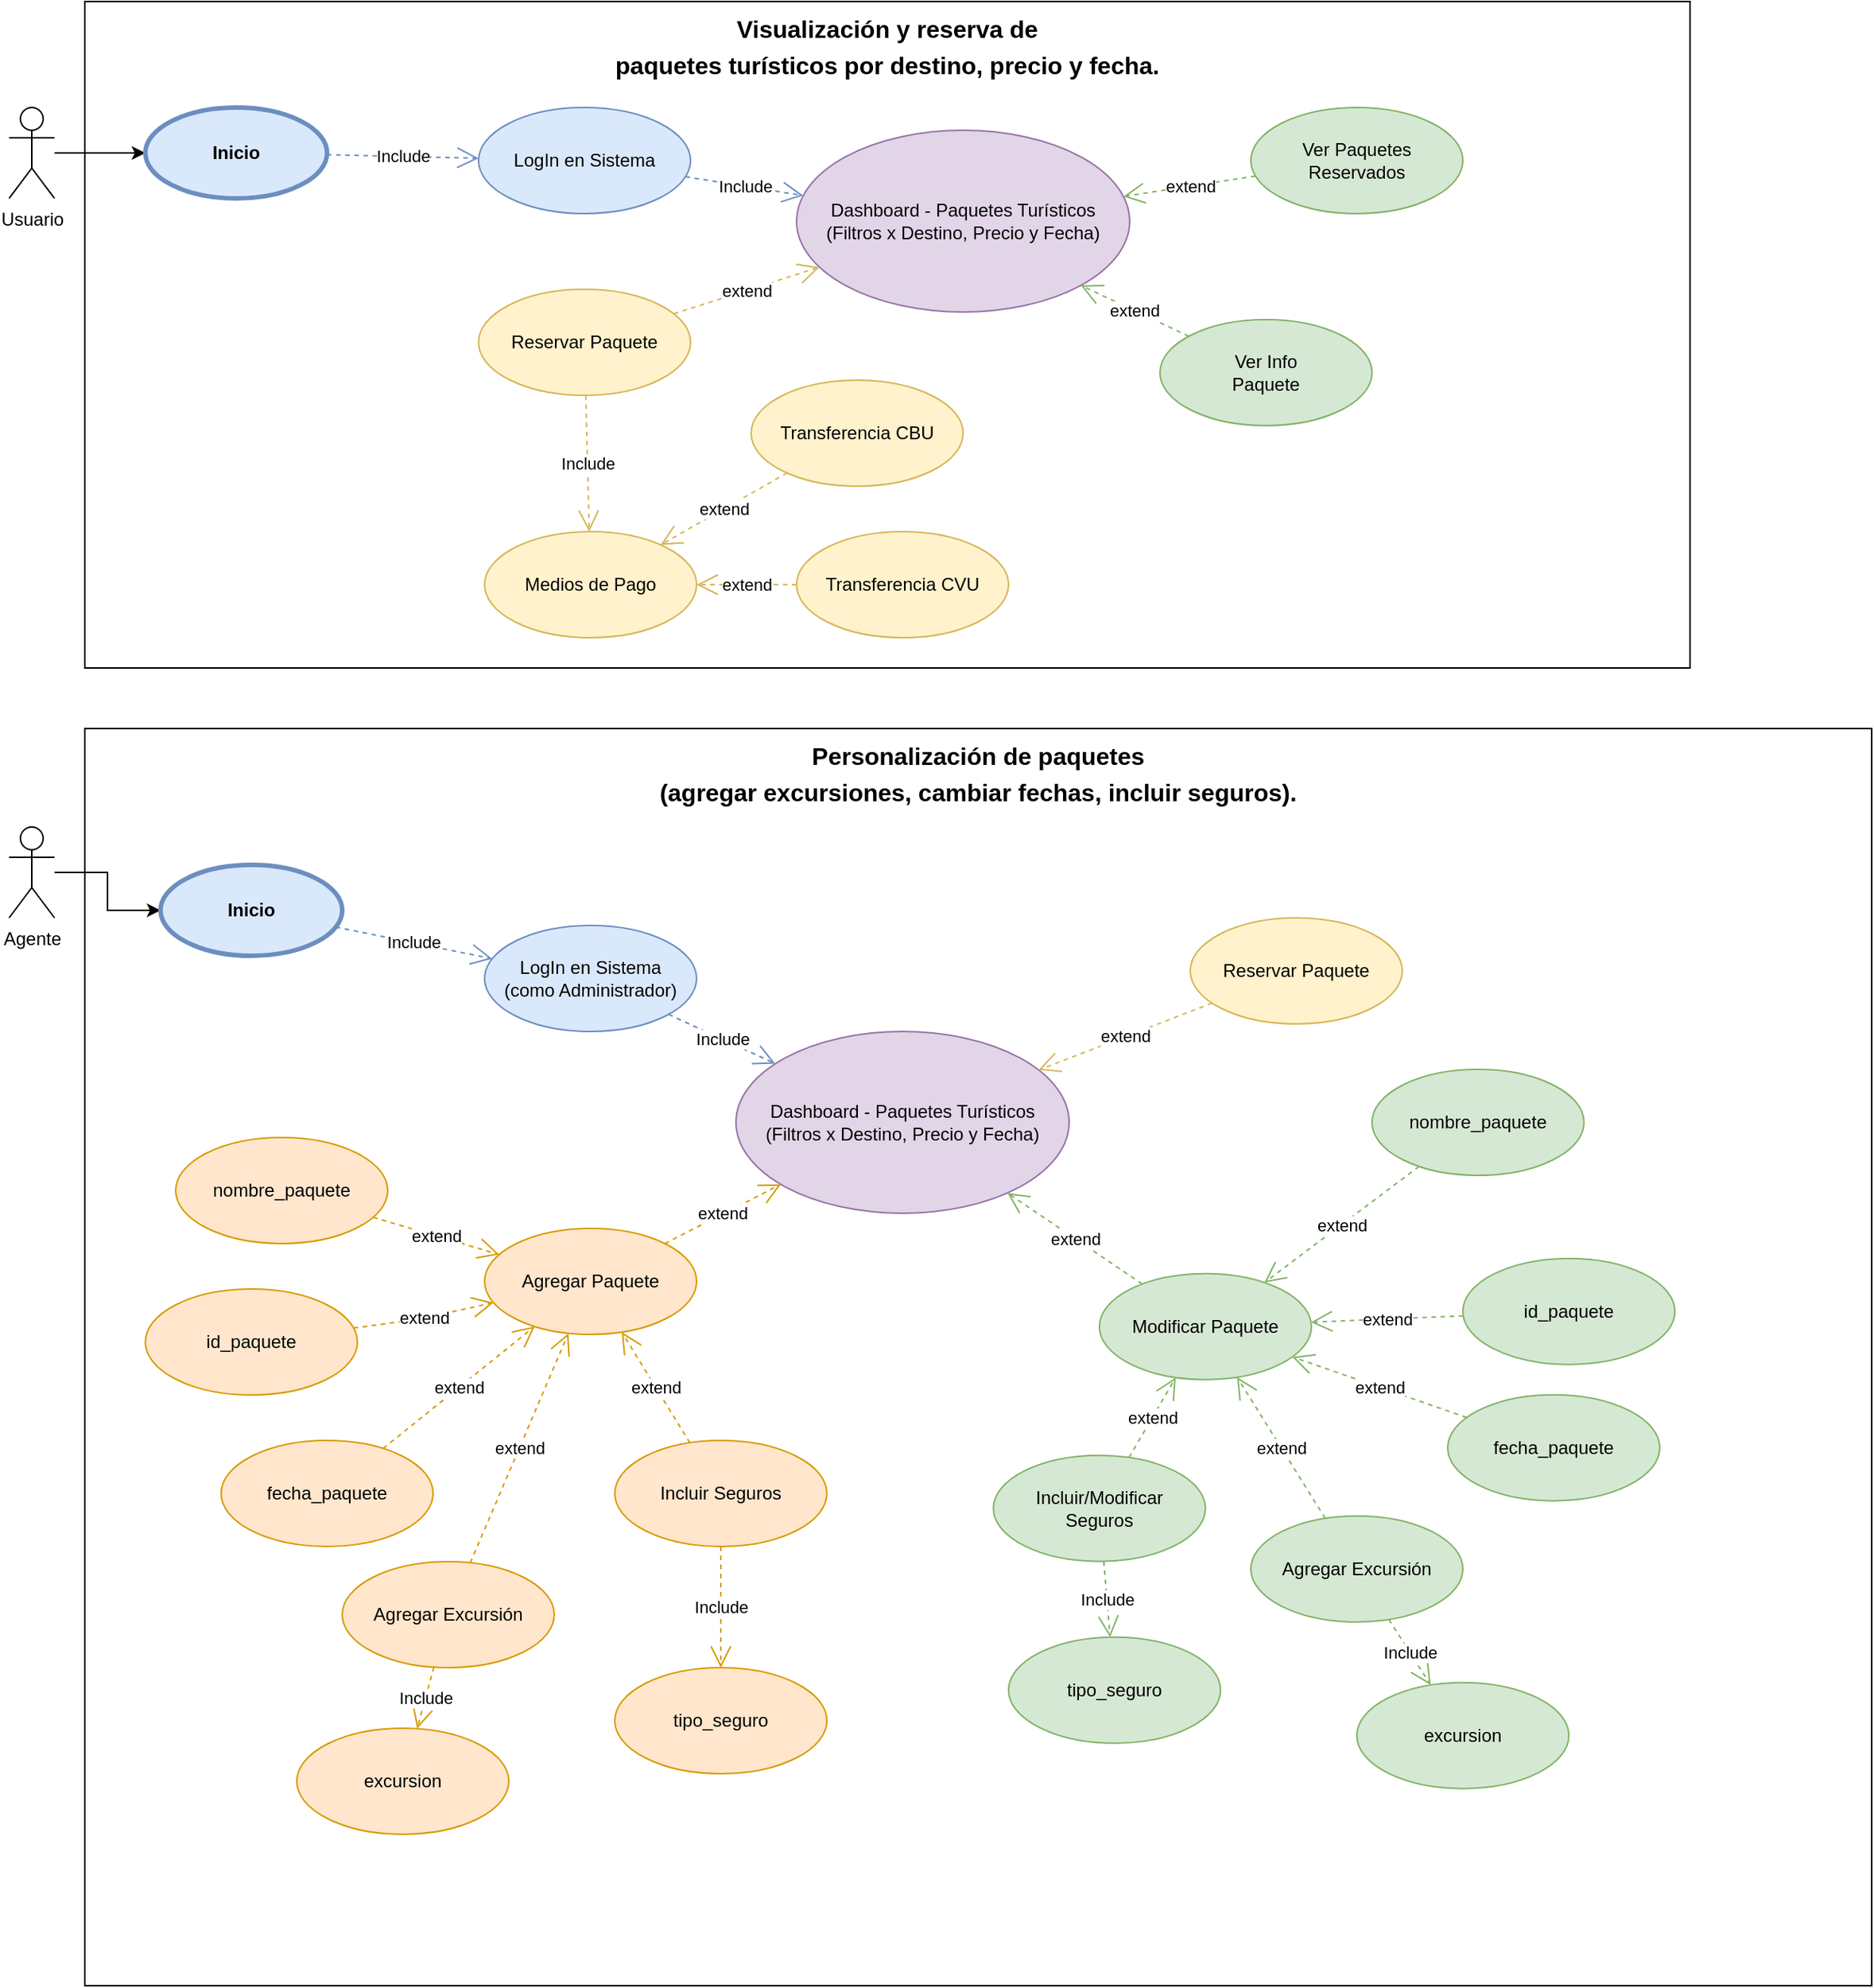 <mxfile version="26.2.2" pages="2">
  <diagram name="Diagrama de Caso de Uso" id="R6Qnt4fohAJFFu6RjN20">
    <mxGraphModel dx="1491" dy="906" grid="1" gridSize="10" guides="1" tooltips="1" connect="1" arrows="1" fold="1" page="1" pageScale="1" pageWidth="827" pageHeight="1169" math="0" shadow="0">
      <root>
        <mxCell id="0" />
        <mxCell id="1" parent="0" />
        <mxCell id="7FPjVnfMmGD02r4vXd-u-1" value="&lt;span style=&quot;font-size:12.0pt;mso-bidi-font-size:&lt;br/&gt;11.0pt;line-height:150%;font-family:&amp;quot;Arial&amp;quot;,sans-serif;mso-fareast-font-family:&lt;br/&gt;&amp;quot;MS Mincho&amp;quot;;mso-fareast-theme-font:minor-fareast;mso-ansi-language:EN-US;&lt;br/&gt;mso-fareast-language:EN-US;mso-bidi-language:AR-SA&quot; lang=&quot;EN-US&quot;&gt;Visualización y reserva de&lt;br&gt;paquetes turísticos por destino, precio y fecha.&lt;/span&gt;" style="shape=rect;html=1;verticalAlign=top;fontStyle=1;whiteSpace=wrap;align=center;movable=0;resizable=0;rotatable=0;deletable=0;editable=0;locked=1;connectable=0;" parent="1" vertex="1">
          <mxGeometry x="80" y="40" width="1060" height="440" as="geometry" />
        </mxCell>
        <mxCell id="7FPjVnfMmGD02r4vXd-u-6" style="edgeStyle=orthogonalEdgeStyle;rounded=0;orthogonalLoop=1;jettySize=auto;html=1;" parent="1" source="7FPjVnfMmGD02r4vXd-u-2" target="7FPjVnfMmGD02r4vXd-u-3" edge="1">
          <mxGeometry relative="1" as="geometry" />
        </mxCell>
        <mxCell id="7FPjVnfMmGD02r4vXd-u-2" value="Usuario" style="shape=umlActor;html=1;verticalLabelPosition=bottom;verticalAlign=top;align=center;" parent="1" vertex="1">
          <mxGeometry x="30" y="110" width="30" height="60" as="geometry" />
        </mxCell>
        <mxCell id="7FPjVnfMmGD02r4vXd-u-3" value="Inicio" style="shape=ellipse;html=1;strokeWidth=3;fontStyle=1;whiteSpace=wrap;align=center;perimeter=ellipsePerimeter;fillColor=#dae8fc;strokeColor=#6c8ebf;" parent="1" vertex="1">
          <mxGeometry x="120" y="110" width="120" height="60" as="geometry" />
        </mxCell>
        <mxCell id="7FPjVnfMmGD02r4vXd-u-5" value="Include" style="endArrow=open;endSize=12;dashed=1;html=1;rounded=0;fillColor=#dae8fc;strokeColor=#6c8ebf;" parent="1" source="7FPjVnfMmGD02r4vXd-u-3" target="7FPjVnfMmGD02r4vXd-u-7" edge="1">
          <mxGeometry width="160" relative="1" as="geometry">
            <mxPoint x="430" y="230" as="sourcePoint" />
            <mxPoint x="290" y="220" as="targetPoint" />
          </mxGeometry>
        </mxCell>
        <mxCell id="7FPjVnfMmGD02r4vXd-u-7" value="LogIn en Sistema" style="ellipse;whiteSpace=wrap;html=1;fillColor=#dae8fc;strokeColor=#6c8ebf;" parent="1" vertex="1">
          <mxGeometry x="340" y="110" width="140" height="70" as="geometry" />
        </mxCell>
        <mxCell id="7FPjVnfMmGD02r4vXd-u-8" value="Dashboard - Paquetes Turísticos&lt;div&gt;(Filtros x Destino, Precio y Fecha)&lt;/div&gt;" style="ellipse;whiteSpace=wrap;html=1;fillColor=#e1d5e7;strokeColor=#9673a6;" parent="1" vertex="1">
          <mxGeometry x="550" y="125" width="220" height="120" as="geometry" />
        </mxCell>
        <mxCell id="7FPjVnfMmGD02r4vXd-u-9" value="Reservar Paquete" style="ellipse;whiteSpace=wrap;html=1;fillColor=#fff2cc;strokeColor=#d6b656;" parent="1" vertex="1">
          <mxGeometry x="340" y="230" width="140" height="70" as="geometry" />
        </mxCell>
        <mxCell id="7FPjVnfMmGD02r4vXd-u-10" value="Include" style="endArrow=open;endSize=12;dashed=1;html=1;rounded=0;fillColor=#dae8fc;strokeColor=#6c8ebf;" parent="1" source="7FPjVnfMmGD02r4vXd-u-7" target="7FPjVnfMmGD02r4vXd-u-8" edge="1">
          <mxGeometry width="160" relative="1" as="geometry">
            <mxPoint x="250" y="151" as="sourcePoint" />
            <mxPoint x="350" y="153" as="targetPoint" />
          </mxGeometry>
        </mxCell>
        <mxCell id="7FPjVnfMmGD02r4vXd-u-11" value="extend" style="endArrow=open;endSize=12;dashed=1;html=1;rounded=0;fillColor=#fff2cc;strokeColor=#d6b656;" parent="1" source="7FPjVnfMmGD02r4vXd-u-9" target="7FPjVnfMmGD02r4vXd-u-8" edge="1">
          <mxGeometry width="160" relative="1" as="geometry">
            <mxPoint x="475" y="177" as="sourcePoint" />
            <mxPoint x="571" y="215" as="targetPoint" />
          </mxGeometry>
        </mxCell>
        <mxCell id="7FPjVnfMmGD02r4vXd-u-12" value="Ver Paquetes Reservados" style="ellipse;whiteSpace=wrap;html=1;fillColor=#d5e8d4;strokeColor=#82b366;" parent="1" vertex="1">
          <mxGeometry x="850" y="110" width="140" height="70" as="geometry" />
        </mxCell>
        <mxCell id="7FPjVnfMmGD02r4vXd-u-13" value="extend" style="endArrow=open;endSize=12;dashed=1;html=1;rounded=0;fillColor=#d5e8d4;strokeColor=#82b366;" parent="1" source="7FPjVnfMmGD02r4vXd-u-12" target="7FPjVnfMmGD02r4vXd-u-8" edge="1">
          <mxGeometry width="160" relative="1" as="geometry">
            <mxPoint x="519" y="356" as="sourcePoint" />
            <mxPoint x="595" y="299" as="targetPoint" />
          </mxGeometry>
        </mxCell>
        <mxCell id="7FPjVnfMmGD02r4vXd-u-14" value="&lt;span style=&quot;font-size:12.0pt;mso-bidi-font-size:&lt;br/&gt;11.0pt;line-height:150%;font-family:&amp;quot;Arial&amp;quot;,sans-serif;mso-fareast-font-family:&lt;br/&gt;&amp;quot;MS Mincho&amp;quot;;mso-fareast-theme-font:minor-fareast;mso-ansi-language:EN-US;&lt;br/&gt;mso-fareast-language:EN-US;mso-bidi-language:AR-SA&quot; lang=&quot;EN-US&quot;&gt;Personalización de paquetes&lt;br/&gt;(agregar excursiones, cambiar fechas, incluir seguros).&lt;/span&gt;" style="shape=rect;html=1;verticalAlign=top;fontStyle=1;whiteSpace=wrap;align=center;movable=0;resizable=0;rotatable=0;deletable=0;editable=0;locked=1;connectable=0;" parent="1" vertex="1">
          <mxGeometry x="80" y="520" width="1180" height="830" as="geometry" />
        </mxCell>
        <mxCell id="7FPjVnfMmGD02r4vXd-u-19" style="edgeStyle=orthogonalEdgeStyle;rounded=0;orthogonalLoop=1;jettySize=auto;html=1;entryX=0;entryY=0.5;entryDx=0;entryDy=0;" parent="1" source="7FPjVnfMmGD02r4vXd-u-15" target="7FPjVnfMmGD02r4vXd-u-18" edge="1">
          <mxGeometry relative="1" as="geometry" />
        </mxCell>
        <mxCell id="7FPjVnfMmGD02r4vXd-u-15" value="Agente" style="shape=umlActor;html=1;verticalLabelPosition=bottom;verticalAlign=top;align=center;" parent="1" vertex="1">
          <mxGeometry x="30" y="585" width="30" height="60" as="geometry" />
        </mxCell>
        <mxCell id="7FPjVnfMmGD02r4vXd-u-18" value="Inicio" style="shape=ellipse;html=1;strokeWidth=3;fontStyle=1;whiteSpace=wrap;align=center;perimeter=ellipsePerimeter;fillColor=#dae8fc;strokeColor=#6c8ebf;" parent="1" vertex="1">
          <mxGeometry x="130" y="610" width="120" height="60" as="geometry" />
        </mxCell>
        <mxCell id="7FPjVnfMmGD02r4vXd-u-20" value="LogIn en Sistema&lt;div&gt;(como Administrador)&lt;/div&gt;" style="ellipse;whiteSpace=wrap;html=1;fillColor=#dae8fc;strokeColor=#6c8ebf;" parent="1" vertex="1">
          <mxGeometry x="344" y="650" width="140" height="70" as="geometry" />
        </mxCell>
        <mxCell id="7FPjVnfMmGD02r4vXd-u-21" value="Include" style="endArrow=open;endSize=12;dashed=1;html=1;rounded=0;fillColor=#dae8fc;strokeColor=#6c8ebf;" parent="1" source="7FPjVnfMmGD02r4vXd-u-18" target="7FPjVnfMmGD02r4vXd-u-20" edge="1">
          <mxGeometry width="160" relative="1" as="geometry">
            <mxPoint x="250" y="151" as="sourcePoint" />
            <mxPoint x="350" y="153" as="targetPoint" />
          </mxGeometry>
        </mxCell>
        <mxCell id="7FPjVnfMmGD02r4vXd-u-22" value="Dashboard - Paquetes Turísticos&lt;div&gt;(Filtros x Destino, Precio y Fecha)&lt;/div&gt;" style="ellipse;whiteSpace=wrap;html=1;fillColor=#e1d5e7;strokeColor=#9673a6;" parent="1" vertex="1">
          <mxGeometry x="510" y="720" width="220" height="120" as="geometry" />
        </mxCell>
        <mxCell id="7FPjVnfMmGD02r4vXd-u-23" value="Include" style="endArrow=open;endSize=12;dashed=1;html=1;rounded=0;fillColor=#dae8fc;strokeColor=#6c8ebf;" parent="1" source="7FPjVnfMmGD02r4vXd-u-20" target="7FPjVnfMmGD02r4vXd-u-22" edge="1">
          <mxGeometry width="160" relative="1" as="geometry">
            <mxPoint x="475" y="177" as="sourcePoint" />
            <mxPoint x="571" y="215" as="targetPoint" />
          </mxGeometry>
        </mxCell>
        <mxCell id="7FPjVnfMmGD02r4vXd-u-24" value="Reservar Paquete" style="ellipse;whiteSpace=wrap;html=1;fillColor=#fff2cc;strokeColor=#d6b656;" parent="1" vertex="1">
          <mxGeometry x="810" y="645" width="140" height="70" as="geometry" />
        </mxCell>
        <mxCell id="7FPjVnfMmGD02r4vXd-u-25" value="extend" style="endArrow=open;endSize=12;dashed=1;html=1;rounded=0;fillColor=#fff2cc;strokeColor=#d6b656;" parent="1" source="7FPjVnfMmGD02r4vXd-u-24" target="7FPjVnfMmGD02r4vXd-u-22" edge="1">
          <mxGeometry width="160" relative="1" as="geometry">
            <mxPoint x="865" y="208" as="sourcePoint" />
            <mxPoint x="763" y="229" as="targetPoint" />
          </mxGeometry>
        </mxCell>
        <mxCell id="7FPjVnfMmGD02r4vXd-u-26" value="Agregar Paquete" style="ellipse;whiteSpace=wrap;html=1;fillColor=#ffe6cc;strokeColor=#d79b00;" parent="1" vertex="1">
          <mxGeometry x="344" y="850" width="140" height="70" as="geometry" />
        </mxCell>
        <mxCell id="7FPjVnfMmGD02r4vXd-u-27" value="extend" style="endArrow=open;endSize=12;dashed=1;html=1;rounded=0;fillColor=#ffe6cc;strokeColor=#d79b00;" parent="1" source="7FPjVnfMmGD02r4vXd-u-26" target="7FPjVnfMmGD02r4vXd-u-22" edge="1">
          <mxGeometry width="160" relative="1" as="geometry">
            <mxPoint x="834" y="711" as="sourcePoint" />
            <mxPoint x="720" y="755" as="targetPoint" />
          </mxGeometry>
        </mxCell>
        <mxCell id="7FPjVnfMmGD02r4vXd-u-28" value="Modificar Paquete" style="ellipse;whiteSpace=wrap;html=1;fillColor=#d5e8d4;strokeColor=#82b366;" parent="1" vertex="1">
          <mxGeometry x="750" y="879.86" width="140" height="70" as="geometry" />
        </mxCell>
        <mxCell id="7FPjVnfMmGD02r4vXd-u-29" value="extend" style="endArrow=open;endSize=12;dashed=1;html=1;rounded=0;fillColor=#d5e8d4;strokeColor=#82b366;" parent="1" source="7FPjVnfMmGD02r4vXd-u-28" target="7FPjVnfMmGD02r4vXd-u-22" edge="1">
          <mxGeometry width="160" relative="1" as="geometry">
            <mxPoint x="463" y="862" as="sourcePoint" />
            <mxPoint x="544" y="827" as="targetPoint" />
          </mxGeometry>
        </mxCell>
        <mxCell id="7FPjVnfMmGD02r4vXd-u-30" value="nombre_paquete" style="ellipse;whiteSpace=wrap;html=1;fillColor=#ffe6cc;strokeColor=#d79b00;" parent="1" vertex="1">
          <mxGeometry x="140" y="790" width="140" height="70" as="geometry" />
        </mxCell>
        <mxCell id="7FPjVnfMmGD02r4vXd-u-31" value="id_paquete" style="ellipse;whiteSpace=wrap;html=1;fillColor=#ffe6cc;strokeColor=#d79b00;" parent="1" vertex="1">
          <mxGeometry x="120" y="890" width="140" height="70" as="geometry" />
        </mxCell>
        <mxCell id="7FPjVnfMmGD02r4vXd-u-32" value="fecha_paquete" style="ellipse;whiteSpace=wrap;html=1;fillColor=#ffe6cc;strokeColor=#d79b00;" parent="1" vertex="1">
          <mxGeometry x="170" y="990" width="140" height="70" as="geometry" />
        </mxCell>
        <mxCell id="7FPjVnfMmGD02r4vXd-u-33" value="Incluir Seguros" style="ellipse;whiteSpace=wrap;html=1;fillColor=#ffe6cc;strokeColor=#d79b00;" parent="1" vertex="1">
          <mxGeometry x="430" y="990" width="140" height="70" as="geometry" />
        </mxCell>
        <mxCell id="7FPjVnfMmGD02r4vXd-u-34" value="tipo_seguro" style="ellipse;whiteSpace=wrap;html=1;fillColor=#ffe6cc;strokeColor=#d79b00;" parent="1" vertex="1">
          <mxGeometry x="430" y="1140" width="140" height="70" as="geometry" />
        </mxCell>
        <mxCell id="7FPjVnfMmGD02r4vXd-u-35" value="extend" style="endArrow=open;endSize=12;dashed=1;html=1;rounded=0;fillColor=#ffe6cc;strokeColor=#d79b00;" parent="1" source="7FPjVnfMmGD02r4vXd-u-30" target="7FPjVnfMmGD02r4vXd-u-26" edge="1">
          <mxGeometry width="160" relative="1" as="geometry">
            <mxPoint x="473" y="870" as="sourcePoint" />
            <mxPoint x="550" y="831" as="targetPoint" />
          </mxGeometry>
        </mxCell>
        <mxCell id="7FPjVnfMmGD02r4vXd-u-36" value="extend" style="endArrow=open;endSize=12;dashed=1;html=1;rounded=0;fillColor=#ffe6cc;strokeColor=#d79b00;" parent="1" source="7FPjVnfMmGD02r4vXd-u-31" target="7FPjVnfMmGD02r4vXd-u-26" edge="1">
          <mxGeometry width="160" relative="1" as="geometry">
            <mxPoint x="483" y="880" as="sourcePoint" />
            <mxPoint x="560" y="841" as="targetPoint" />
            <Array as="points">
              <mxPoint x="300" y="910" />
            </Array>
          </mxGeometry>
        </mxCell>
        <mxCell id="7FPjVnfMmGD02r4vXd-u-37" value="extend" style="endArrow=open;endSize=12;dashed=1;html=1;rounded=0;fillColor=#ffe6cc;strokeColor=#d79b00;" parent="1" source="7FPjVnfMmGD02r4vXd-u-32" target="7FPjVnfMmGD02r4vXd-u-26" edge="1">
          <mxGeometry width="160" relative="1" as="geometry">
            <mxPoint x="493" y="890" as="sourcePoint" />
            <mxPoint x="570" y="851" as="targetPoint" />
          </mxGeometry>
        </mxCell>
        <mxCell id="7FPjVnfMmGD02r4vXd-u-38" value="extend" style="endArrow=open;endSize=12;dashed=1;html=1;rounded=0;fillColor=#ffe6cc;strokeColor=#d79b00;" parent="1" source="7FPjVnfMmGD02r4vXd-u-33" target="7FPjVnfMmGD02r4vXd-u-26" edge="1">
          <mxGeometry width="160" relative="1" as="geometry">
            <mxPoint x="503" y="900" as="sourcePoint" />
            <mxPoint x="580" y="861" as="targetPoint" />
          </mxGeometry>
        </mxCell>
        <mxCell id="7FPjVnfMmGD02r4vXd-u-39" value="Include" style="endArrow=open;endSize=12;dashed=1;html=1;rounded=0;fillColor=#ffe6cc;strokeColor=#d79b00;" parent="1" source="7FPjVnfMmGD02r4vXd-u-33" target="7FPjVnfMmGD02r4vXd-u-34" edge="1">
          <mxGeometry width="160" relative="1" as="geometry">
            <mxPoint x="475" y="719" as="sourcePoint" />
            <mxPoint x="546" y="751" as="targetPoint" />
          </mxGeometry>
        </mxCell>
        <mxCell id="7FPjVnfMmGD02r4vXd-u-40" value="Incluir/Modificar&lt;div&gt;Seguros&lt;/div&gt;" style="ellipse;whiteSpace=wrap;html=1;fillColor=#d5e8d4;strokeColor=#82b366;" parent="1" vertex="1">
          <mxGeometry x="680" y="999.86" width="140" height="70" as="geometry" />
        </mxCell>
        <mxCell id="7FPjVnfMmGD02r4vXd-u-41" value="extend" style="endArrow=open;endSize=12;dashed=1;html=1;rounded=0;fillColor=#d5e8d4;strokeColor=#82b366;" parent="1" source="7FPjVnfMmGD02r4vXd-u-40" target="7FPjVnfMmGD02r4vXd-u-28" edge="1">
          <mxGeometry width="160" relative="1" as="geometry">
            <mxPoint x="559" y="991.86" as="sourcePoint" />
            <mxPoint x="515" y="917.86" as="targetPoint" />
          </mxGeometry>
        </mxCell>
        <mxCell id="7FPjVnfMmGD02r4vXd-u-42" value="tipo_seguro" style="ellipse;whiteSpace=wrap;html=1;fillColor=#d5e8d4;strokeColor=#82b366;" parent="1" vertex="1">
          <mxGeometry x="690" y="1119.86" width="140" height="70" as="geometry" />
        </mxCell>
        <mxCell id="7FPjVnfMmGD02r4vXd-u-43" value="Include" style="endArrow=open;endSize=12;dashed=1;html=1;rounded=0;fillColor=#d5e8d4;strokeColor=#82b366;" parent="1" source="7FPjVnfMmGD02r4vXd-u-40" target="7FPjVnfMmGD02r4vXd-u-42" edge="1">
          <mxGeometry width="160" relative="1" as="geometry">
            <mxPoint x="520" y="1059.86" as="sourcePoint" />
            <mxPoint x="520" y="1139.86" as="targetPoint" />
          </mxGeometry>
        </mxCell>
        <mxCell id="7FPjVnfMmGD02r4vXd-u-44" value="nombre_paquete" style="ellipse;whiteSpace=wrap;html=1;fillColor=#d5e8d4;strokeColor=#82b366;" parent="1" vertex="1">
          <mxGeometry x="930" y="745" width="140" height="70" as="geometry" />
        </mxCell>
        <mxCell id="7FPjVnfMmGD02r4vXd-u-45" value="id_paquete" style="ellipse;whiteSpace=wrap;html=1;fillColor=#d5e8d4;strokeColor=#82b366;" parent="1" vertex="1">
          <mxGeometry x="990" y="869.86" width="140" height="70" as="geometry" />
        </mxCell>
        <mxCell id="7FPjVnfMmGD02r4vXd-u-46" value="fecha_paquete" style="ellipse;whiteSpace=wrap;html=1;fillColor=#d5e8d4;strokeColor=#82b366;" parent="1" vertex="1">
          <mxGeometry x="980" y="959.86" width="140" height="70" as="geometry" />
        </mxCell>
        <mxCell id="7FPjVnfMmGD02r4vXd-u-47" value="extend" style="endArrow=open;endSize=12;dashed=1;html=1;rounded=0;fillColor=#d5e8d4;strokeColor=#82b366;" parent="1" source="7FPjVnfMmGD02r4vXd-u-44" target="7FPjVnfMmGD02r4vXd-u-28" edge="1">
          <mxGeometry width="160" relative="1" as="geometry">
            <mxPoint x="981.585" y="830.139" as="sourcePoint" />
            <mxPoint x="1165" y="857.86" as="targetPoint" />
          </mxGeometry>
        </mxCell>
        <mxCell id="7FPjVnfMmGD02r4vXd-u-49" value="extend" style="endArrow=open;endSize=12;dashed=1;html=1;rounded=0;fillColor=#d5e8d4;strokeColor=#82b366;" parent="1" source="7FPjVnfMmGD02r4vXd-u-46" target="7FPjVnfMmGD02r4vXd-u-28" edge="1">
          <mxGeometry width="160" relative="1" as="geometry">
            <mxPoint x="1313" y="869.86" as="sourcePoint" />
            <mxPoint x="1214" y="898.86" as="targetPoint" />
          </mxGeometry>
        </mxCell>
        <mxCell id="7FPjVnfMmGD02r4vXd-u-50" value="extend" style="endArrow=open;endSize=12;dashed=1;html=1;rounded=0;fillColor=#d5e8d4;strokeColor=#82b366;" parent="1" source="7FPjVnfMmGD02r4vXd-u-45" target="7FPjVnfMmGD02r4vXd-u-28" edge="1">
          <mxGeometry width="160" relative="1" as="geometry">
            <mxPoint x="965" y="1044.86" as="sourcePoint" />
            <mxPoint x="865" y="954.86" as="targetPoint" />
          </mxGeometry>
        </mxCell>
        <mxCell id="7FPjVnfMmGD02r4vXd-u-51" value="Agregar Excursión" style="ellipse;whiteSpace=wrap;html=1;fillColor=#ffe6cc;strokeColor=#d79b00;" parent="1" vertex="1">
          <mxGeometry x="250" y="1070" width="140" height="70" as="geometry" />
        </mxCell>
        <mxCell id="7FPjVnfMmGD02r4vXd-u-52" value="extend" style="endArrow=open;endSize=12;dashed=1;html=1;rounded=0;fillColor=#ffe6cc;strokeColor=#d79b00;" parent="1" source="7FPjVnfMmGD02r4vXd-u-51" target="7FPjVnfMmGD02r4vXd-u-26" edge="1">
          <mxGeometry width="160" relative="1" as="geometry">
            <mxPoint x="489" y="1002" as="sourcePoint" />
            <mxPoint x="445" y="928" as="targetPoint" />
          </mxGeometry>
        </mxCell>
        <mxCell id="7FPjVnfMmGD02r4vXd-u-53" value="excursion" style="ellipse;whiteSpace=wrap;html=1;fillColor=#ffe6cc;strokeColor=#d79b00;" parent="1" vertex="1">
          <mxGeometry x="220" y="1180" width="140" height="70" as="geometry" />
        </mxCell>
        <mxCell id="7FPjVnfMmGD02r4vXd-u-54" value="Include" style="endArrow=open;endSize=12;dashed=1;html=1;rounded=0;fillColor=#ffe6cc;strokeColor=#d79b00;" parent="1" source="7FPjVnfMmGD02r4vXd-u-51" target="7FPjVnfMmGD02r4vXd-u-53" edge="1">
          <mxGeometry width="160" relative="1" as="geometry">
            <mxPoint x="510" y="1070" as="sourcePoint" />
            <mxPoint x="510" y="1150" as="targetPoint" />
          </mxGeometry>
        </mxCell>
        <mxCell id="7FPjVnfMmGD02r4vXd-u-55" value="Agregar Excursión" style="ellipse;whiteSpace=wrap;html=1;fillColor=#d5e8d4;strokeColor=#82b366;" parent="1" vertex="1">
          <mxGeometry x="850" y="1039.86" width="140" height="70" as="geometry" />
        </mxCell>
        <mxCell id="7FPjVnfMmGD02r4vXd-u-56" value="extend" style="endArrow=open;endSize=12;dashed=1;html=1;rounded=0;fillColor=#d5e8d4;strokeColor=#82b366;" parent="1" source="7FPjVnfMmGD02r4vXd-u-55" target="7FPjVnfMmGD02r4vXd-u-28" edge="1">
          <mxGeometry width="160" relative="1" as="geometry">
            <mxPoint x="1150" y="1042.86" as="sourcePoint" />
            <mxPoint x="1060" y="959.86" as="targetPoint" />
          </mxGeometry>
        </mxCell>
        <mxCell id="7FPjVnfMmGD02r4vXd-u-57" value="excursion" style="ellipse;whiteSpace=wrap;html=1;fillColor=#d5e8d4;strokeColor=#82b366;" parent="1" vertex="1">
          <mxGeometry x="920" y="1149.86" width="140" height="70" as="geometry" />
        </mxCell>
        <mxCell id="7FPjVnfMmGD02r4vXd-u-58" value="Include" style="endArrow=open;endSize=12;dashed=1;html=1;rounded=0;fillColor=#d5e8d4;strokeColor=#82b366;" parent="1" source="7FPjVnfMmGD02r4vXd-u-55" target="7FPjVnfMmGD02r4vXd-u-57" edge="1">
          <mxGeometry width="160" relative="1" as="geometry">
            <mxPoint x="1171" y="1110.86" as="sourcePoint" />
            <mxPoint x="1171" y="1190.86" as="targetPoint" />
          </mxGeometry>
        </mxCell>
        <mxCell id="7FPjVnfMmGD02r4vXd-u-59" value="Medios de Pago" style="ellipse;whiteSpace=wrap;html=1;fillColor=#fff2cc;strokeColor=#d6b656;" parent="1" vertex="1">
          <mxGeometry x="344" y="390" width="140" height="70" as="geometry" />
        </mxCell>
        <mxCell id="7FPjVnfMmGD02r4vXd-u-60" value="Include" style="endArrow=open;endSize=12;dashed=1;html=1;rounded=0;fillColor=#fff2cc;strokeColor=#d6b656;" parent="1" source="7FPjVnfMmGD02r4vXd-u-9" target="7FPjVnfMmGD02r4vXd-u-59" edge="1">
          <mxGeometry width="160" relative="1" as="geometry">
            <mxPoint x="487" y="166" as="sourcePoint" />
            <mxPoint x="564" y="178" as="targetPoint" />
          </mxGeometry>
        </mxCell>
        <mxCell id="7FPjVnfMmGD02r4vXd-u-61" value="Transferencia CBU" style="ellipse;whiteSpace=wrap;html=1;fillColor=#fff2cc;strokeColor=#d6b656;" parent="1" vertex="1">
          <mxGeometry x="520" y="290" width="140" height="70" as="geometry" />
        </mxCell>
        <mxCell id="7FPjVnfMmGD02r4vXd-u-62" value="Transferencia CVU" style="ellipse;whiteSpace=wrap;html=1;fillColor=#fff2cc;strokeColor=#d6b656;" parent="1" vertex="1">
          <mxGeometry x="550" y="390" width="140" height="70" as="geometry" />
        </mxCell>
        <mxCell id="7FPjVnfMmGD02r4vXd-u-63" value="extend" style="endArrow=open;endSize=12;dashed=1;html=1;rounded=0;fillColor=#fff2cc;strokeColor=#d6b656;" parent="1" source="7FPjVnfMmGD02r4vXd-u-61" target="7FPjVnfMmGD02r4vXd-u-59" edge="1">
          <mxGeometry width="160" relative="1" as="geometry">
            <mxPoint x="491" y="281" as="sourcePoint" />
            <mxPoint x="587" y="235" as="targetPoint" />
          </mxGeometry>
        </mxCell>
        <mxCell id="7FPjVnfMmGD02r4vXd-u-64" value="extend" style="endArrow=open;endSize=12;dashed=1;html=1;rounded=0;fillColor=#fff2cc;strokeColor=#d6b656;" parent="1" source="7FPjVnfMmGD02r4vXd-u-62" target="7FPjVnfMmGD02r4vXd-u-59" edge="1">
          <mxGeometry width="160" relative="1" as="geometry">
            <mxPoint x="501" y="291" as="sourcePoint" />
            <mxPoint x="597" y="245" as="targetPoint" />
          </mxGeometry>
        </mxCell>
        <mxCell id="ZDl6Bl2AinfW53kcq7jK-1" value="Ver Info&lt;div&gt;Paquete&lt;/div&gt;" style="ellipse;whiteSpace=wrap;html=1;fillColor=#d5e8d4;strokeColor=#82b366;" vertex="1" parent="1">
          <mxGeometry x="790" y="250" width="140" height="70" as="geometry" />
        </mxCell>
        <mxCell id="ZDl6Bl2AinfW53kcq7jK-2" value="extend" style="endArrow=open;endSize=12;dashed=1;html=1;rounded=0;fillColor=#d5e8d4;strokeColor=#82b366;entryX=1;entryY=1;entryDx=0;entryDy=0;" edge="1" parent="1" source="ZDl6Bl2AinfW53kcq7jK-1" target="7FPjVnfMmGD02r4vXd-u-8">
          <mxGeometry width="160" relative="1" as="geometry">
            <mxPoint x="863" y="165" as="sourcePoint" />
            <mxPoint x="776" y="179" as="targetPoint" />
          </mxGeometry>
        </mxCell>
      </root>
    </mxGraphModel>
  </diagram>
  <diagram id="8TBU0nLFgAI-155FSJ0N" name="Diagrama de Flujo">
    <mxGraphModel dx="1044" dy="634" grid="1" gridSize="10" guides="1" tooltips="1" connect="1" arrows="1" fold="1" page="1" pageScale="1" pageWidth="827" pageHeight="1169" math="0" shadow="0">
      <root>
        <mxCell id="0" />
        <mxCell id="1" parent="0" />
        <mxCell id="MrOFdKg7e04VCokNzRXM-20" value="LogIn y Reserva de Paquete" style="swimlane;horizontal=0;whiteSpace=wrap;html=1;movable=1;resizable=1;rotatable=1;deletable=1;editable=1;locked=0;connectable=1;fillColor=#bac8d3;strokeColor=#23445d;" parent="1" vertex="1">
          <mxGeometry width="1030" height="870" as="geometry" />
        </mxCell>
        <mxCell id="MrOFdKg7e04VCokNzRXM-22" style="edgeStyle=orthogonalEdgeStyle;rounded=0;orthogonalLoop=1;jettySize=auto;html=1;exitX=0.5;exitY=1;exitDx=0;exitDy=0;" parent="MrOFdKg7e04VCokNzRXM-20" source="MrOFdKg7e04VCokNzRXM-23" target="MrOFdKg7e04VCokNzRXM-34" edge="1">
          <mxGeometry relative="1" as="geometry">
            <Array as="points">
              <mxPoint x="560" y="120" />
              <mxPoint x="560" y="185" />
            </Array>
          </mxGeometry>
        </mxCell>
        <mxCell id="XLxOEXMosSLOEYcz6m-C-37" style="edgeStyle=orthogonalEdgeStyle;rounded=0;orthogonalLoop=1;jettySize=auto;html=1;exitX=1;exitY=0;exitDx=0;exitDy=0;" parent="MrOFdKg7e04VCokNzRXM-20" source="MrOFdKg7e04VCokNzRXM-23" target="XLxOEXMosSLOEYcz6m-C-36" edge="1">
          <mxGeometry relative="1" as="geometry" />
        </mxCell>
        <mxCell id="MrOFdKg7e04VCokNzRXM-23" value="&lt;span style=&quot;color: rgb(0, 0, 0);&quot;&gt;Dashboard - Paquetes Turísticos&lt;/span&gt;&lt;div style=&quot;color: rgb(0, 0, 0);&quot;&gt;(Filtros x Destino, Precio y Fecha)&lt;/div&gt;" style="html=1;dashed=0;whiteSpace=wrap;fillColor=#f5f5f5;fontColor=#333333;strokeColor=#666666;" parent="MrOFdKg7e04VCokNzRXM-20" vertex="1">
          <mxGeometry x="500" y="40" width="130" height="80" as="geometry" />
        </mxCell>
        <mxCell id="MrOFdKg7e04VCokNzRXM-25" value="Login" style="html=1;dashed=0;whiteSpace=wrap;fillColor=#d5e8d4;strokeColor=#82b366;" parent="MrOFdKg7e04VCokNzRXM-20" vertex="1">
          <mxGeometry x="120" y="30" width="100" height="40" as="geometry" />
        </mxCell>
        <mxCell id="MrOFdKg7e04VCokNzRXM-26" value="" style="edgeStyle=orthogonalEdgeStyle;rounded=0;orthogonalLoop=1;jettySize=auto;html=1;" parent="MrOFdKg7e04VCokNzRXM-20" source="MrOFdKg7e04VCokNzRXM-25" target="MrOFdKg7e04VCokNzRXM-30" edge="1">
          <mxGeometry relative="1" as="geometry">
            <Array as="points">
              <mxPoint x="170" y="140" />
              <mxPoint x="160" y="140" />
              <mxPoint x="160" y="180" />
            </Array>
          </mxGeometry>
        </mxCell>
        <mxCell id="VmEAX9NsLDn_FUlZDLwg-2" value="Corrobora Datos&lt;div&gt;en DB&lt;/div&gt;" style="edgeLabel;html=1;align=center;verticalAlign=middle;resizable=0;points=[];" parent="MrOFdKg7e04VCokNzRXM-26" vertex="1" connectable="0">
          <mxGeometry x="-0.091" y="-3" relative="1" as="geometry">
            <mxPoint as="offset" />
          </mxGeometry>
        </mxCell>
        <mxCell id="MrOFdKg7e04VCokNzRXM-28" style="edgeStyle=orthogonalEdgeStyle;rounded=0;orthogonalLoop=1;jettySize=auto;html=1;entryX=0;entryY=0.5;entryDx=0;entryDy=0;" parent="MrOFdKg7e04VCokNzRXM-20" source="MrOFdKg7e04VCokNzRXM-29" target="MrOFdKg7e04VCokNzRXM-25" edge="1">
          <mxGeometry relative="1" as="geometry" />
        </mxCell>
        <mxCell id="MrOFdKg7e04VCokNzRXM-29" value="Inicio" style="html=1;dashed=0;whiteSpace=wrap;shape=mxgraph.dfd.start;fillColor=#dae8fc;strokeColor=#6c8ebf;" parent="MrOFdKg7e04VCokNzRXM-20" vertex="1">
          <mxGeometry x="40" y="270" width="80" height="30" as="geometry" />
        </mxCell>
        <mxCell id="MrOFdKg7e04VCokNzRXM-30" value="base de datos" style="strokeWidth=2;html=1;shape=mxgraph.flowchart.database;whiteSpace=wrap;fillColor=#dae8fc;strokeColor=#6c8ebf;" parent="MrOFdKg7e04VCokNzRXM-20" vertex="1">
          <mxGeometry x="210" y="170" width="60" height="60" as="geometry" />
        </mxCell>
        <mxCell id="MrOFdKg7e04VCokNzRXM-33" style="edgeStyle=orthogonalEdgeStyle;rounded=0;orthogonalLoop=1;jettySize=auto;html=1;exitX=0.5;exitY=1;exitDx=0;exitDy=0;" parent="MrOFdKg7e04VCokNzRXM-20" source="MrOFdKg7e04VCokNzRXM-34" target="MrOFdKg7e04VCokNzRXM-38" edge="1">
          <mxGeometry relative="1" as="geometry" />
        </mxCell>
        <mxCell id="MrOFdKg7e04VCokNzRXM-34" value="Botón Realizar Reserva" style="html=1;dashed=0;whiteSpace=wrap;fillColor=#fad9d5;strokeColor=#ae4132;" parent="MrOFdKg7e04VCokNzRXM-20" vertex="1">
          <mxGeometry x="330" y="170" width="100" height="50" as="geometry" />
        </mxCell>
        <mxCell id="XLxOEXMosSLOEYcz6m-C-2" style="edgeStyle=orthogonalEdgeStyle;rounded=0;orthogonalLoop=1;jettySize=auto;html=1;" parent="MrOFdKg7e04VCokNzRXM-20" source="MrOFdKg7e04VCokNzRXM-38" target="XLxOEXMosSLOEYcz6m-C-1" edge="1">
          <mxGeometry relative="1" as="geometry" />
        </mxCell>
        <mxCell id="MrOFdKg7e04VCokNzRXM-38" value="Se completa el&lt;div&gt;formulario de&lt;/div&gt;&lt;div&gt;Reserva&lt;/div&gt;" style="shape=parallelogram;html=1;strokeWidth=2;perimeter=parallelogramPerimeter;whiteSpace=wrap;rounded=1;arcSize=12;size=0.23;fillColor=#fad9d5;strokeColor=#ae4132;" parent="MrOFdKg7e04VCokNzRXM-20" vertex="1">
          <mxGeometry x="460" y="210" width="150" height="70" as="geometry" />
        </mxCell>
        <mxCell id="XLxOEXMosSLOEYcz6m-C-10" style="edgeStyle=orthogonalEdgeStyle;rounded=0;orthogonalLoop=1;jettySize=auto;html=1;entryX=1;entryY=0.5;entryDx=0;entryDy=0;exitX=0.5;exitY=0;exitDx=0;exitDy=0;exitPerimeter=0;" parent="MrOFdKg7e04VCokNzRXM-20" source="MrOFdKg7e04VCokNzRXM-52" target="XLxOEXMosSLOEYcz6m-C-1" edge="1">
          <mxGeometry relative="1" as="geometry" />
        </mxCell>
        <mxCell id="XLxOEXMosSLOEYcz6m-C-11" value="No" style="edgeLabel;html=1;align=center;verticalAlign=middle;resizable=0;points=[];" parent="XLxOEXMosSLOEYcz6m-C-10" vertex="1" connectable="0">
          <mxGeometry x="0.298" y="-1" relative="1" as="geometry">
            <mxPoint as="offset" />
          </mxGeometry>
        </mxCell>
        <mxCell id="XLxOEXMosSLOEYcz6m-C-13" style="edgeStyle=orthogonalEdgeStyle;rounded=0;orthogonalLoop=1;jettySize=auto;html=1;entryX=0;entryY=0.5;entryDx=0;entryDy=0;entryPerimeter=0;" parent="MrOFdKg7e04VCokNzRXM-20" source="MrOFdKg7e04VCokNzRXM-52" target="XLxOEXMosSLOEYcz6m-C-30" edge="1">
          <mxGeometry relative="1" as="geometry">
            <mxPoint x="760" y="385" as="targetPoint" />
          </mxGeometry>
        </mxCell>
        <mxCell id="XLxOEXMosSLOEYcz6m-C-14" value="Si" style="edgeLabel;html=1;align=center;verticalAlign=middle;resizable=0;points=[];" parent="XLxOEXMosSLOEYcz6m-C-13" vertex="1" connectable="0">
          <mxGeometry x="-0.589" relative="1" as="geometry">
            <mxPoint as="offset" />
          </mxGeometry>
        </mxCell>
        <mxCell id="MrOFdKg7e04VCokNzRXM-52" value="¿Datos correctamente colocados?" style="strokeWidth=2;html=1;shape=mxgraph.flowchart.decision;whiteSpace=wrap;fillColor=#e1d5e7;strokeColor=#9673a6;" parent="MrOFdKg7e04VCokNzRXM-20" vertex="1">
          <mxGeometry x="380" y="440" width="110" height="100" as="geometry" />
        </mxCell>
        <mxCell id="MrOFdKg7e04VCokNzRXM-59" style="edgeStyle=orthogonalEdgeStyle;rounded=0;orthogonalLoop=1;jettySize=auto;html=1;" parent="MrOFdKg7e04VCokNzRXM-20" source="MrOFdKg7e04VCokNzRXM-30" target="XLxOEXMosSLOEYcz6m-C-18" edge="1">
          <mxGeometry relative="1" as="geometry" />
        </mxCell>
        <mxCell id="XLxOEXMosSLOEYcz6m-C-1" value="Corroborar Datos" style="html=1;dashed=0;whiteSpace=wrap;fillColor=#fad9d5;strokeColor=#ae4132;" parent="MrOFdKg7e04VCokNzRXM-20" vertex="1">
          <mxGeometry x="450" y="350" width="100" height="50" as="geometry" />
        </mxCell>
        <mxCell id="XLxOEXMosSLOEYcz6m-C-8" style="edgeStyle=orthogonalEdgeStyle;rounded=0;orthogonalLoop=1;jettySize=auto;html=1;entryX=0;entryY=0.5;entryDx=0;entryDy=0;entryPerimeter=0;" parent="MrOFdKg7e04VCokNzRXM-20" source="XLxOEXMosSLOEYcz6m-C-3" target="MrOFdKg7e04VCokNzRXM-52" edge="1">
          <mxGeometry relative="1" as="geometry">
            <Array as="points">
              <mxPoint x="280" y="460" />
              <mxPoint x="380" y="460" />
            </Array>
          </mxGeometry>
        </mxCell>
        <mxCell id="XLxOEXMosSLOEYcz6m-C-3" value="base de datos" style="strokeWidth=2;html=1;shape=mxgraph.flowchart.database;whiteSpace=wrap;fillColor=#dae8fc;strokeColor=#6c8ebf;" parent="MrOFdKg7e04VCokNzRXM-20" vertex="1">
          <mxGeometry x="240" y="345" width="60" height="60" as="geometry" />
        </mxCell>
        <mxCell id="XLxOEXMosSLOEYcz6m-C-4" style="edgeStyle=orthogonalEdgeStyle;rounded=0;orthogonalLoop=1;jettySize=auto;html=1;entryX=0.5;entryY=0;entryDx=0;entryDy=0;entryPerimeter=0;" parent="MrOFdKg7e04VCokNzRXM-20" source="XLxOEXMosSLOEYcz6m-C-1" target="XLxOEXMosSLOEYcz6m-C-3" edge="1">
          <mxGeometry relative="1" as="geometry">
            <Array as="points">
              <mxPoint x="440" y="375" />
              <mxPoint x="440" y="330" />
              <mxPoint x="350" y="330" />
            </Array>
          </mxGeometry>
        </mxCell>
        <mxCell id="XLxOEXMosSLOEYcz6m-C-6" value="Corrobora Datos&lt;div&gt;en DB&lt;/div&gt;" style="edgeLabel;html=1;align=center;verticalAlign=middle;resizable=0;points=[];" parent="XLxOEXMosSLOEYcz6m-C-4" vertex="1" connectable="0">
          <mxGeometry x="0.108" y="-1" relative="1" as="geometry">
            <mxPoint as="offset" />
          </mxGeometry>
        </mxCell>
        <mxCell id="XLxOEXMosSLOEYcz6m-C-24" style="edgeStyle=orthogonalEdgeStyle;rounded=0;orthogonalLoop=1;jettySize=auto;html=1;" parent="MrOFdKg7e04VCokNzRXM-20" source="XLxOEXMosSLOEYcz6m-C-12" target="XLxOEXMosSLOEYcz6m-C-23" edge="1">
          <mxGeometry relative="1" as="geometry" />
        </mxCell>
        <mxCell id="XLxOEXMosSLOEYcz6m-C-12" value="Insertar Datos en DB" style="html=1;dashed=0;whiteSpace=wrap;fillColor=#fad9d5;strokeColor=#ae4132;" parent="MrOFdKg7e04VCokNzRXM-20" vertex="1">
          <mxGeometry x="364" y="740" width="100" height="50" as="geometry" />
        </mxCell>
        <mxCell id="XLxOEXMosSLOEYcz6m-C-15" value="base de datos" style="strokeWidth=2;html=1;shape=mxgraph.flowchart.database;whiteSpace=wrap;fillColor=#dae8fc;strokeColor=#6c8ebf;" parent="MrOFdKg7e04VCokNzRXM-20" vertex="1">
          <mxGeometry x="230" y="750" width="60" height="60" as="geometry" />
        </mxCell>
        <mxCell id="XLxOEXMosSLOEYcz6m-C-16" style="edgeStyle=orthogonalEdgeStyle;rounded=0;orthogonalLoop=1;jettySize=auto;html=1;entryX=0.5;entryY=1;entryDx=0;entryDy=0;entryPerimeter=0;" parent="MrOFdKg7e04VCokNzRXM-20" source="XLxOEXMosSLOEYcz6m-C-12" target="XLxOEXMosSLOEYcz6m-C-15" edge="1">
          <mxGeometry relative="1" as="geometry" />
        </mxCell>
        <mxCell id="VmEAX9NsLDn_FUlZDLwg-1" value="Fin" style="html=1;dashed=0;whiteSpace=wrap;shape=mxgraph.dfd.start;fillColor=#d5e8d4;strokeColor=#82b366;" parent="MrOFdKg7e04VCokNzRXM-20" vertex="1">
          <mxGeometry x="80" y="665" width="80" height="30" as="geometry" />
        </mxCell>
        <mxCell id="XLxOEXMosSLOEYcz6m-C-19" style="edgeStyle=orthogonalEdgeStyle;rounded=0;orthogonalLoop=1;jettySize=auto;html=1;" parent="MrOFdKg7e04VCokNzRXM-20" source="XLxOEXMosSLOEYcz6m-C-18" target="MrOFdKg7e04VCokNzRXM-25" edge="1">
          <mxGeometry relative="1" as="geometry" />
        </mxCell>
        <mxCell id="XLxOEXMosSLOEYcz6m-C-20" value="NO" style="edgeLabel;html=1;align=center;verticalAlign=middle;resizable=0;points=[];" parent="XLxOEXMosSLOEYcz6m-C-19" vertex="1" connectable="0">
          <mxGeometry x="0.051" relative="1" as="geometry">
            <mxPoint as="offset" />
          </mxGeometry>
        </mxCell>
        <mxCell id="XLxOEXMosSLOEYcz6m-C-21" style="edgeStyle=orthogonalEdgeStyle;rounded=0;orthogonalLoop=1;jettySize=auto;html=1;" parent="MrOFdKg7e04VCokNzRXM-20" source="XLxOEXMosSLOEYcz6m-C-18" target="MrOFdKg7e04VCokNzRXM-23" edge="1">
          <mxGeometry relative="1" as="geometry" />
        </mxCell>
        <mxCell id="XLxOEXMosSLOEYcz6m-C-22" value="SI" style="edgeLabel;html=1;align=center;verticalAlign=middle;resizable=0;points=[];" parent="XLxOEXMosSLOEYcz6m-C-21" vertex="1" connectable="0">
          <mxGeometry x="0.063" y="-1" relative="1" as="geometry">
            <mxPoint as="offset" />
          </mxGeometry>
        </mxCell>
        <mxCell id="XLxOEXMosSLOEYcz6m-C-18" value="¿Datos reconocidos en la DB?" style="strokeWidth=2;html=1;shape=mxgraph.flowchart.decision;whiteSpace=wrap;fillColor=#e1d5e7;strokeColor=#9673a6;" parent="MrOFdKg7e04VCokNzRXM-20" vertex="1">
          <mxGeometry x="270" y="20" width="110" height="100" as="geometry" />
        </mxCell>
        <mxCell id="XLxOEXMosSLOEYcz6m-C-26" style="edgeStyle=orthogonalEdgeStyle;rounded=0;orthogonalLoop=1;jettySize=auto;html=1;" parent="MrOFdKg7e04VCokNzRXM-20" source="XLxOEXMosSLOEYcz6m-C-23" target="XLxOEXMosSLOEYcz6m-C-25" edge="1">
          <mxGeometry relative="1" as="geometry" />
        </mxCell>
        <mxCell id="XLxOEXMosSLOEYcz6m-C-23" value="Generar Detalle del Paquete de Viajes" style="html=1;dashed=0;whiteSpace=wrap;fillColor=#fad9d5;strokeColor=#ae4132;" parent="MrOFdKg7e04VCokNzRXM-20" vertex="1">
          <mxGeometry x="314" y="600" width="100" height="50" as="geometry" />
        </mxCell>
        <mxCell id="XLxOEXMosSLOEYcz6m-C-25" value="Detalle del Paquete de Viajes" style="strokeWidth=2;html=1;shape=mxgraph.flowchart.document2;whiteSpace=wrap;size=0.25;fillColor=#f5f5f5;fontColor=#333333;strokeColor=#666666;" parent="MrOFdKg7e04VCokNzRXM-20" vertex="1">
          <mxGeometry x="160" y="570" width="100" height="60" as="geometry" />
        </mxCell>
        <mxCell id="XLxOEXMosSLOEYcz6m-C-27" style="edgeStyle=orthogonalEdgeStyle;rounded=0;orthogonalLoop=1;jettySize=auto;html=1;entryX=0.5;entryY=0.5;entryDx=0;entryDy=15;entryPerimeter=0;" parent="MrOFdKg7e04VCokNzRXM-20" source="XLxOEXMosSLOEYcz6m-C-25" target="VmEAX9NsLDn_FUlZDLwg-1" edge="1">
          <mxGeometry relative="1" as="geometry" />
        </mxCell>
        <mxCell id="XLxOEXMosSLOEYcz6m-C-29" style="edgeStyle=orthogonalEdgeStyle;rounded=0;orthogonalLoop=1;jettySize=auto;html=1;entryX=0.25;entryY=1;entryDx=0;entryDy=0;exitX=1;exitY=0.5;exitDx=0;exitDy=0;exitPerimeter=0;" parent="MrOFdKg7e04VCokNzRXM-20" source="XLxOEXMosSLOEYcz6m-C-30" target="XLxOEXMosSLOEYcz6m-C-12" edge="1">
          <mxGeometry relative="1" as="geometry">
            <mxPoint x="860" y="385" as="sourcePoint" />
          </mxGeometry>
        </mxCell>
        <mxCell id="XLxOEXMosSLOEYcz6m-C-31" value="Si" style="edgeLabel;html=1;align=center;verticalAlign=middle;resizable=0;points=[];" parent="XLxOEXMosSLOEYcz6m-C-29" vertex="1" connectable="0">
          <mxGeometry x="-0.127" y="3" relative="1" as="geometry">
            <mxPoint as="offset" />
          </mxGeometry>
        </mxCell>
        <mxCell id="XLxOEXMosSLOEYcz6m-C-34" style="edgeStyle=orthogonalEdgeStyle;rounded=0;orthogonalLoop=1;jettySize=auto;html=1;entryX=1;entryY=1;entryDx=0;entryDy=0;exitX=0.5;exitY=0;exitDx=0;exitDy=0;exitPerimeter=0;" parent="MrOFdKg7e04VCokNzRXM-20" source="XLxOEXMosSLOEYcz6m-C-30" target="MrOFdKg7e04VCokNzRXM-23" edge="1">
          <mxGeometry relative="1" as="geometry" />
        </mxCell>
        <mxCell id="XLxOEXMosSLOEYcz6m-C-35" value="No" style="edgeLabel;html=1;align=center;verticalAlign=middle;resizable=0;points=[];" parent="XLxOEXMosSLOEYcz6m-C-34" vertex="1" connectable="0">
          <mxGeometry x="-0.523" y="-1" relative="1" as="geometry">
            <mxPoint as="offset" />
          </mxGeometry>
        </mxCell>
        <mxCell id="XLxOEXMosSLOEYcz6m-C-30" value="¿Confirmar Reserva?" style="strokeWidth=2;html=1;shape=mxgraph.flowchart.decision;whiteSpace=wrap;fillColor=#e1d5e7;strokeColor=#9673a6;" parent="MrOFdKg7e04VCokNzRXM-20" vertex="1">
          <mxGeometry x="530" y="630" width="110" height="100" as="geometry" />
        </mxCell>
        <mxCell id="XLxOEXMosSLOEYcz6m-C-39" style="edgeStyle=orthogonalEdgeStyle;rounded=0;orthogonalLoop=1;jettySize=auto;html=1;" parent="MrOFdKg7e04VCokNzRXM-20" source="XLxOEXMosSLOEYcz6m-C-36" target="XLxOEXMosSLOEYcz6m-C-38" edge="1">
          <mxGeometry relative="1" as="geometry" />
        </mxCell>
        <mxCell id="XLxOEXMosSLOEYcz6m-C-36" value="Botón Ver Reservas" style="html=1;dashed=0;whiteSpace=wrap;fillColor=#fad9d5;strokeColor=#ae4132;" parent="MrOFdKg7e04VCokNzRXM-20" vertex="1">
          <mxGeometry x="770" y="30" width="100" height="50" as="geometry" />
        </mxCell>
        <mxCell id="XLxOEXMosSLOEYcz6m-C-38" value="Botón Cancelar&lt;div&gt;Reserva&lt;/div&gt;&lt;div&gt;(sobre la reserva)&lt;/div&gt;" style="html=1;dashed=0;whiteSpace=wrap;fillColor=#fad9d5;strokeColor=#ae4132;" parent="MrOFdKg7e04VCokNzRXM-20" vertex="1">
          <mxGeometry x="827" y="130" width="100" height="50" as="geometry" />
        </mxCell>
        <mxCell id="XLxOEXMosSLOEYcz6m-C-47" style="edgeStyle=orthogonalEdgeStyle;rounded=0;orthogonalLoop=1;jettySize=auto;html=1;" parent="MrOFdKg7e04VCokNzRXM-20" source="XLxOEXMosSLOEYcz6m-C-41" target="XLxOEXMosSLOEYcz6m-C-46" edge="1">
          <mxGeometry relative="1" as="geometry" />
        </mxCell>
        <mxCell id="XLxOEXMosSLOEYcz6m-C-48" value="SI" style="edgeLabel;html=1;align=center;verticalAlign=middle;resizable=0;points=[];" parent="XLxOEXMosSLOEYcz6m-C-47" vertex="1" connectable="0">
          <mxGeometry x="0.03" y="-1" relative="1" as="geometry">
            <mxPoint as="offset" />
          </mxGeometry>
        </mxCell>
        <mxCell id="XLxOEXMosSLOEYcz6m-C-41" value="¿Confirmar Cancelación?" style="strokeWidth=2;html=1;shape=mxgraph.flowchart.decision;whiteSpace=wrap;fillColor=#e1d5e7;strokeColor=#9673a6;" parent="MrOFdKg7e04VCokNzRXM-20" vertex="1">
          <mxGeometry x="730" y="245" width="110" height="100" as="geometry" />
        </mxCell>
        <mxCell id="XLxOEXMosSLOEYcz6m-C-42" style="edgeStyle=orthogonalEdgeStyle;rounded=0;orthogonalLoop=1;jettySize=auto;html=1;entryX=0.5;entryY=0;entryDx=0;entryDy=0;entryPerimeter=0;" parent="MrOFdKg7e04VCokNzRXM-20" source="XLxOEXMosSLOEYcz6m-C-38" target="XLxOEXMosSLOEYcz6m-C-41" edge="1">
          <mxGeometry relative="1" as="geometry" />
        </mxCell>
        <mxCell id="XLxOEXMosSLOEYcz6m-C-43" style="edgeStyle=orthogonalEdgeStyle;rounded=0;orthogonalLoop=1;jettySize=auto;html=1;entryX=0;entryY=0.75;entryDx=0;entryDy=0;" parent="MrOFdKg7e04VCokNzRXM-20" source="XLxOEXMosSLOEYcz6m-C-41" target="XLxOEXMosSLOEYcz6m-C-36" edge="1">
          <mxGeometry relative="1" as="geometry" />
        </mxCell>
        <mxCell id="XLxOEXMosSLOEYcz6m-C-44" value="NO" style="edgeLabel;html=1;align=center;verticalAlign=middle;resizable=0;points=[];" parent="XLxOEXMosSLOEYcz6m-C-43" vertex="1" connectable="0">
          <mxGeometry x="0.113" relative="1" as="geometry">
            <mxPoint as="offset" />
          </mxGeometry>
        </mxCell>
        <mxCell id="XLxOEXMosSLOEYcz6m-C-45" value="Realizar Eliminación de Reserva y Devolución de Dinsero" style="html=1;dashed=0;whiteSpace=wrap;fillColor=#fad9d5;strokeColor=#ae4132;" parent="MrOFdKg7e04VCokNzRXM-20" vertex="1">
          <mxGeometry x="810" y="505" width="133" height="80" as="geometry" />
        </mxCell>
        <mxCell id="XLxOEXMosSLOEYcz6m-C-49" style="edgeStyle=orthogonalEdgeStyle;rounded=0;orthogonalLoop=1;jettySize=auto;html=1;entryX=1;entryY=0.5;entryDx=0;entryDy=0;" parent="MrOFdKg7e04VCokNzRXM-20" source="XLxOEXMosSLOEYcz6m-C-46" target="XLxOEXMosSLOEYcz6m-C-36" edge="1">
          <mxGeometry relative="1" as="geometry">
            <Array as="points">
              <mxPoint x="940" y="435" />
              <mxPoint x="940" y="233" />
              <mxPoint x="950" y="233" />
              <mxPoint x="950" y="55" />
            </Array>
          </mxGeometry>
        </mxCell>
        <mxCell id="XLxOEXMosSLOEYcz6m-C-50" value="No" style="edgeLabel;html=1;align=center;verticalAlign=middle;resizable=0;points=[];" parent="XLxOEXMosSLOEYcz6m-C-49" vertex="1" connectable="0">
          <mxGeometry x="-0.297" y="-4" relative="1" as="geometry">
            <mxPoint as="offset" />
          </mxGeometry>
        </mxCell>
        <mxCell id="XLxOEXMosSLOEYcz6m-C-51" style="edgeStyle=orthogonalEdgeStyle;rounded=0;orthogonalLoop=1;jettySize=auto;html=1;entryX=0;entryY=0.5;entryDx=0;entryDy=0;" parent="MrOFdKg7e04VCokNzRXM-20" source="XLxOEXMosSLOEYcz6m-C-46" target="XLxOEXMosSLOEYcz6m-C-45" edge="1">
          <mxGeometry relative="1" as="geometry" />
        </mxCell>
        <mxCell id="XLxOEXMosSLOEYcz6m-C-52" value="Si" style="edgeLabel;html=1;align=center;verticalAlign=middle;resizable=0;points=[];" parent="XLxOEXMosSLOEYcz6m-C-51" vertex="1" connectable="0">
          <mxGeometry x="-0.421" y="-3" relative="1" as="geometry">
            <mxPoint as="offset" />
          </mxGeometry>
        </mxCell>
        <mxCell id="XLxOEXMosSLOEYcz6m-C-46" value="¿Aún hay tiempo para cancelar la Reserva?" style="strokeWidth=2;html=1;shape=mxgraph.flowchart.decision;whiteSpace=wrap;fillColor=#e1d5e7;strokeColor=#9673a6;" parent="MrOFdKg7e04VCokNzRXM-20" vertex="1">
          <mxGeometry x="730" y="385" width="110" height="100" as="geometry" />
        </mxCell>
        <mxCell id="XLxOEXMosSLOEYcz6m-C-53" value="base de datos" style="strokeWidth=2;html=1;shape=mxgraph.flowchart.database;whiteSpace=wrap;fillColor=#dae8fc;strokeColor=#6c8ebf;" parent="MrOFdKg7e04VCokNzRXM-20" vertex="1">
          <mxGeometry x="780" y="650" width="60" height="60" as="geometry" />
        </mxCell>
        <mxCell id="XLxOEXMosSLOEYcz6m-C-54" style="edgeStyle=orthogonalEdgeStyle;rounded=0;orthogonalLoop=1;jettySize=auto;html=1;entryX=0.2;entryY=0.1;entryDx=0;entryDy=0;entryPerimeter=0;" parent="MrOFdKg7e04VCokNzRXM-20" source="XLxOEXMosSLOEYcz6m-C-45" target="XLxOEXMosSLOEYcz6m-C-53" edge="1">
          <mxGeometry relative="1" as="geometry" />
        </mxCell>
        <mxCell id="XLxOEXMosSLOEYcz6m-C-55" value="Fin" style="html=1;dashed=0;whiteSpace=wrap;shape=mxgraph.dfd.start;fillColor=#d5e8d4;strokeColor=#82b366;" parent="MrOFdKg7e04VCokNzRXM-20" vertex="1">
          <mxGeometry x="890" y="710" width="80" height="30" as="geometry" />
        </mxCell>
        <mxCell id="XLxOEXMosSLOEYcz6m-C-56" style="edgeStyle=orthogonalEdgeStyle;rounded=0;orthogonalLoop=1;jettySize=auto;html=1;entryX=0;entryY=0;entryDx=4.395;entryDy=25.605;entryPerimeter=0;" parent="MrOFdKg7e04VCokNzRXM-20" source="XLxOEXMosSLOEYcz6m-C-53" target="XLxOEXMosSLOEYcz6m-C-55" edge="1">
          <mxGeometry relative="1" as="geometry" />
        </mxCell>
      </root>
    </mxGraphModel>
  </diagram>
</mxfile>
